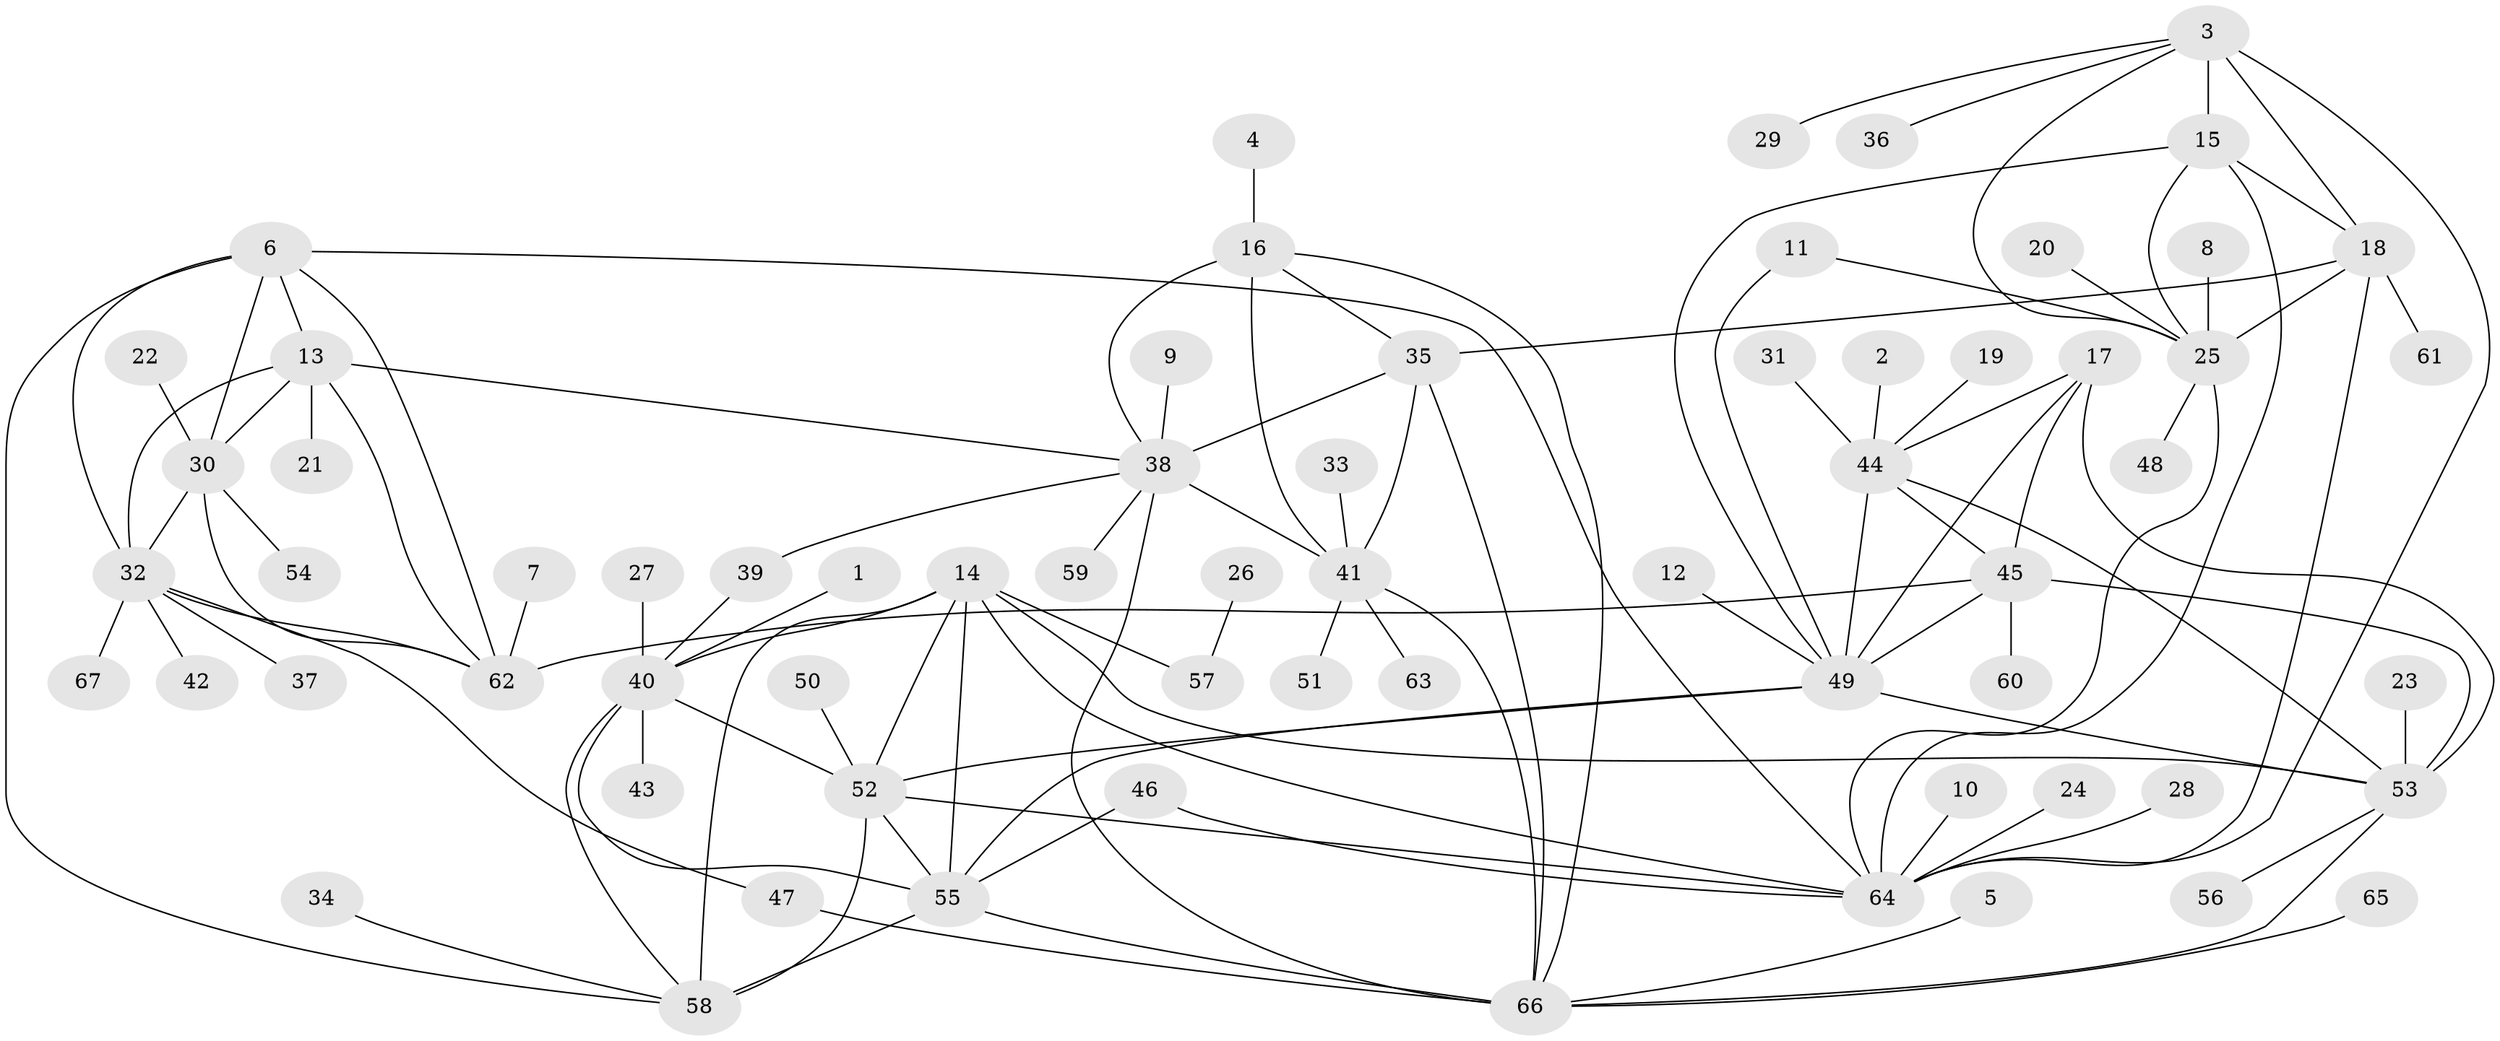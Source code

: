 // original degree distribution, {7: 0.08333333333333333, 9: 0.05303030303030303, 11: 0.030303030303030304, 14: 0.007575757575757576, 6: 0.015151515151515152, 10: 0.015151515151515152, 12: 0.015151515151515152, 8: 0.007575757575757576, 1: 0.6287878787878788, 2: 0.11363636363636363, 3: 0.022727272727272728, 4: 0.007575757575757576}
// Generated by graph-tools (version 1.1) at 2025/37/03/04/25 23:37:35]
// undirected, 67 vertices, 109 edges
graph export_dot {
  node [color=gray90,style=filled];
  1;
  2;
  3;
  4;
  5;
  6;
  7;
  8;
  9;
  10;
  11;
  12;
  13;
  14;
  15;
  16;
  17;
  18;
  19;
  20;
  21;
  22;
  23;
  24;
  25;
  26;
  27;
  28;
  29;
  30;
  31;
  32;
  33;
  34;
  35;
  36;
  37;
  38;
  39;
  40;
  41;
  42;
  43;
  44;
  45;
  46;
  47;
  48;
  49;
  50;
  51;
  52;
  53;
  54;
  55;
  56;
  57;
  58;
  59;
  60;
  61;
  62;
  63;
  64;
  65;
  66;
  67;
  1 -- 40 [weight=1.0];
  2 -- 44 [weight=1.0];
  3 -- 15 [weight=2.0];
  3 -- 18 [weight=2.0];
  3 -- 25 [weight=2.0];
  3 -- 29 [weight=1.0];
  3 -- 36 [weight=1.0];
  3 -- 64 [weight=2.0];
  4 -- 16 [weight=1.0];
  5 -- 66 [weight=1.0];
  6 -- 13 [weight=2.0];
  6 -- 30 [weight=2.0];
  6 -- 32 [weight=2.0];
  6 -- 58 [weight=1.0];
  6 -- 62 [weight=2.0];
  6 -- 64 [weight=1.0];
  7 -- 62 [weight=1.0];
  8 -- 25 [weight=1.0];
  9 -- 38 [weight=1.0];
  10 -- 64 [weight=1.0];
  11 -- 25 [weight=1.0];
  11 -- 49 [weight=1.0];
  12 -- 49 [weight=1.0];
  13 -- 21 [weight=1.0];
  13 -- 30 [weight=1.0];
  13 -- 32 [weight=1.0];
  13 -- 38 [weight=1.0];
  13 -- 62 [weight=1.0];
  14 -- 40 [weight=1.0];
  14 -- 52 [weight=2.0];
  14 -- 53 [weight=1.0];
  14 -- 55 [weight=1.0];
  14 -- 57 [weight=1.0];
  14 -- 58 [weight=1.0];
  14 -- 64 [weight=1.0];
  15 -- 18 [weight=1.0];
  15 -- 25 [weight=1.0];
  15 -- 49 [weight=1.0];
  15 -- 64 [weight=1.0];
  16 -- 35 [weight=1.0];
  16 -- 38 [weight=1.0];
  16 -- 41 [weight=2.0];
  16 -- 66 [weight=1.0];
  17 -- 44 [weight=1.0];
  17 -- 45 [weight=1.0];
  17 -- 49 [weight=1.0];
  17 -- 53 [weight=2.0];
  18 -- 25 [weight=1.0];
  18 -- 35 [weight=1.0];
  18 -- 61 [weight=1.0];
  18 -- 64 [weight=1.0];
  19 -- 44 [weight=1.0];
  20 -- 25 [weight=1.0];
  22 -- 30 [weight=1.0];
  23 -- 53 [weight=1.0];
  24 -- 64 [weight=1.0];
  25 -- 48 [weight=1.0];
  25 -- 64 [weight=1.0];
  26 -- 57 [weight=1.0];
  27 -- 40 [weight=1.0];
  28 -- 64 [weight=1.0];
  30 -- 32 [weight=1.0];
  30 -- 54 [weight=1.0];
  30 -- 62 [weight=1.0];
  31 -- 44 [weight=1.0];
  32 -- 37 [weight=1.0];
  32 -- 42 [weight=1.0];
  32 -- 47 [weight=1.0];
  32 -- 62 [weight=1.0];
  32 -- 67 [weight=1.0];
  33 -- 41 [weight=1.0];
  34 -- 58 [weight=1.0];
  35 -- 38 [weight=1.0];
  35 -- 41 [weight=2.0];
  35 -- 66 [weight=1.0];
  38 -- 39 [weight=1.0];
  38 -- 41 [weight=2.0];
  38 -- 59 [weight=1.0];
  38 -- 66 [weight=1.0];
  39 -- 40 [weight=1.0];
  40 -- 43 [weight=1.0];
  40 -- 52 [weight=2.0];
  40 -- 55 [weight=1.0];
  40 -- 58 [weight=1.0];
  41 -- 51 [weight=1.0];
  41 -- 63 [weight=1.0];
  41 -- 66 [weight=2.0];
  44 -- 45 [weight=1.0];
  44 -- 49 [weight=1.0];
  44 -- 53 [weight=2.0];
  45 -- 49 [weight=1.0];
  45 -- 53 [weight=2.0];
  45 -- 60 [weight=1.0];
  45 -- 62 [weight=1.0];
  46 -- 55 [weight=1.0];
  46 -- 64 [weight=1.0];
  47 -- 66 [weight=1.0];
  49 -- 52 [weight=1.0];
  49 -- 53 [weight=2.0];
  49 -- 55 [weight=1.0];
  50 -- 52 [weight=1.0];
  52 -- 55 [weight=2.0];
  52 -- 58 [weight=2.0];
  52 -- 64 [weight=1.0];
  53 -- 56 [weight=1.0];
  53 -- 66 [weight=1.0];
  55 -- 58 [weight=1.0];
  55 -- 66 [weight=1.0];
  65 -- 66 [weight=1.0];
}
